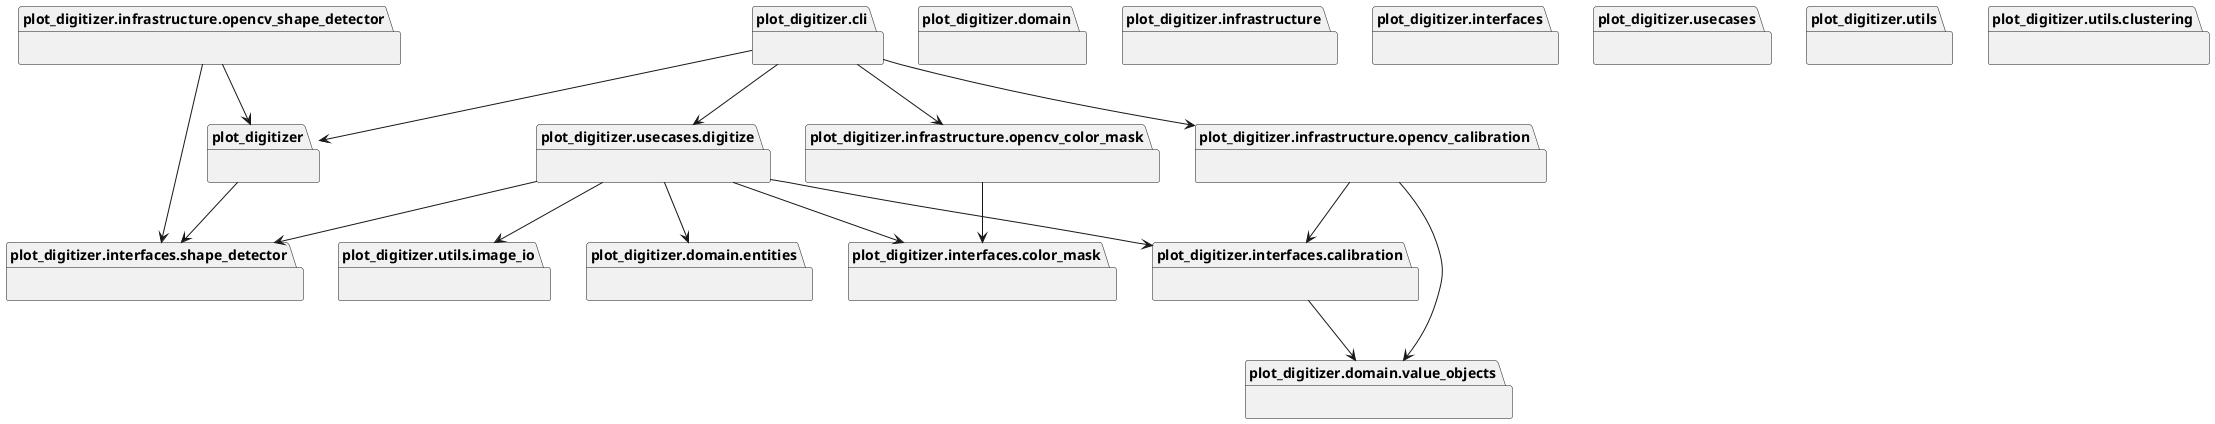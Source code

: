 @startuml packages_plot_digitizer
set namespaceSeparator none
package "plot_digitizer" as plot_digitizer {
}
package "plot_digitizer.cli" as plot_digitizer.cli {
}
package "plot_digitizer.domain" as plot_digitizer.domain {
}
package "plot_digitizer.domain.entities" as plot_digitizer.domain.entities {
}
package "plot_digitizer.domain.value_objects" as plot_digitizer.domain.value_objects {
}
package "plot_digitizer.infrastructure" as plot_digitizer.infrastructure {
}
package "plot_digitizer.infrastructure.opencv_calibration" as plot_digitizer.infrastructure.opencv_calibration {
}
package "plot_digitizer.infrastructure.opencv_color_mask" as plot_digitizer.infrastructure.opencv_color_mask {
}
package "plot_digitizer.infrastructure.opencv_shape_detector" as plot_digitizer.infrastructure.opencv_shape_detector {
}
package "plot_digitizer.interfaces" as plot_digitizer.interfaces {
}
package "plot_digitizer.interfaces.calibration" as plot_digitizer.interfaces.calibration {
}
package "plot_digitizer.interfaces.color_mask" as plot_digitizer.interfaces.color_mask {
}
package "plot_digitizer.interfaces.shape_detector" as plot_digitizer.interfaces.shape_detector {
}
package "plot_digitizer.usecases" as plot_digitizer.usecases {
}
package "plot_digitizer.usecases.digitize" as plot_digitizer.usecases.digitize {
}
package "plot_digitizer.utils" as plot_digitizer.utils {
}
package "plot_digitizer.utils.clustering" as plot_digitizer.utils.clustering {
}
package "plot_digitizer.utils.image_io" as plot_digitizer.utils.image_io {
}
plot_digitizer --> plot_digitizer.interfaces.shape_detector
plot_digitizer.cli --> plot_digitizer
plot_digitizer.cli --> plot_digitizer.infrastructure.opencv_calibration
plot_digitizer.cli --> plot_digitizer.infrastructure.opencv_color_mask
plot_digitizer.cli --> plot_digitizer.usecases.digitize
plot_digitizer.infrastructure.opencv_calibration --> plot_digitizer.domain.value_objects
plot_digitizer.infrastructure.opencv_calibration --> plot_digitizer.interfaces.calibration
plot_digitizer.infrastructure.opencv_color_mask --> plot_digitizer.interfaces.color_mask
plot_digitizer.infrastructure.opencv_shape_detector --> plot_digitizer
plot_digitizer.infrastructure.opencv_shape_detector --> plot_digitizer.interfaces.shape_detector
plot_digitizer.interfaces.calibration --> plot_digitizer.domain.value_objects
plot_digitizer.usecases.digitize --> plot_digitizer.domain.entities
plot_digitizer.usecases.digitize --> plot_digitizer.interfaces.calibration
plot_digitizer.usecases.digitize --> plot_digitizer.interfaces.color_mask
plot_digitizer.usecases.digitize --> plot_digitizer.interfaces.shape_detector
plot_digitizer.usecases.digitize --> plot_digitizer.utils.image_io
@enduml

